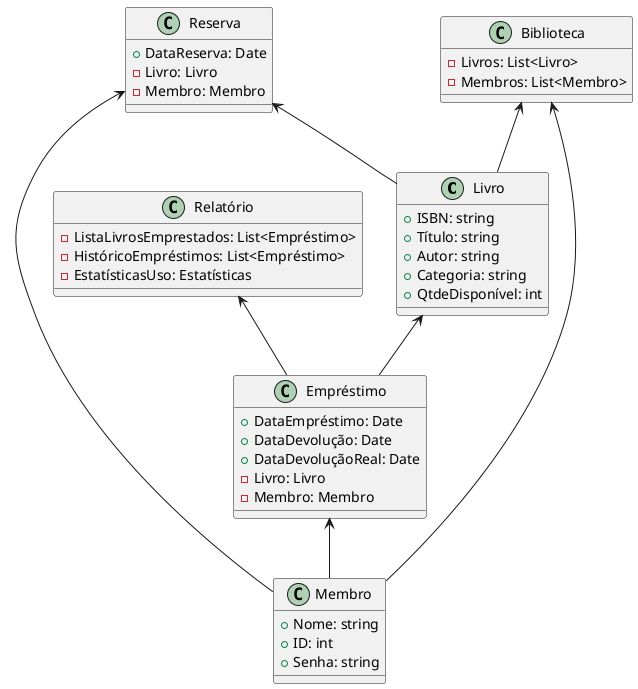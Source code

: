 @startuml DiagramaDeClasse
class Livro {
    + ISBN: string
    + Título: string
    + Autor: string
    + Categoria: string
    + QtdeDisponível: int
}

class Empréstimo {
    + DataEmpréstimo: Date
    + DataDevolução: Date
    + DataDevoluçãoReal: Date
    - Livro: Livro
    - Membro: Membro
}

class Membro {
    + Nome: string
    + ID: int
    + Senha: string
}

class Reserva {
    + DataReserva: Date
    - Livro: Livro
    - Membro: Membro
}

class Biblioteca {
    - Livros: List<Livro>
    - Membros: List<Membro>
}

class Relatório {
    - ListaLivrosEmprestados: List<Empréstimo>
    - HistóricoEmpréstimos: List<Empréstimo>
    - EstatísticasUso: Estatísticas
}

Livro <-- Empréstimo
Empréstimo <-- Membro
Reserva <-- Membro
Reserva <-- Livro
Biblioteca <-- Livro
Biblioteca <-- Membro
Relatório <-- Empréstimo




@enduml

